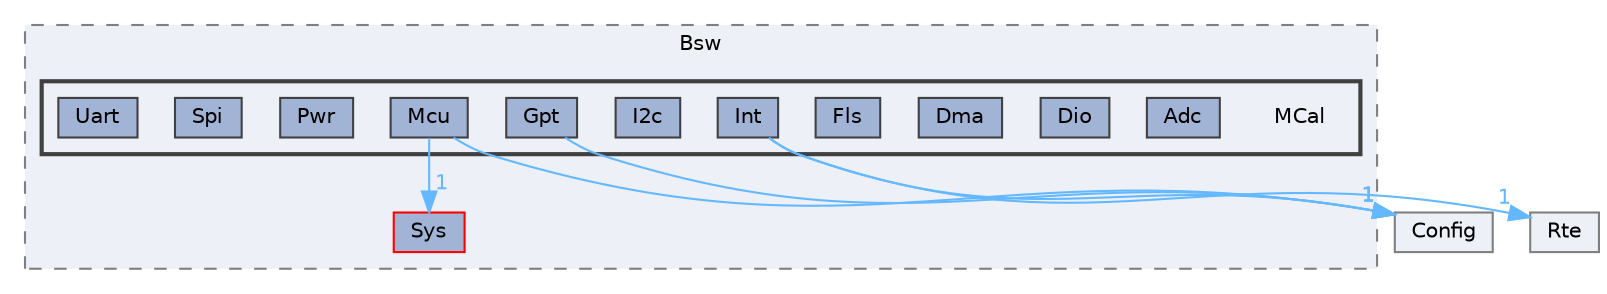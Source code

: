 digraph "Project/avProj/Bsw/MCal"
{
 // LATEX_PDF_SIZE
  bgcolor="transparent";
  edge [fontname=Helvetica,fontsize=10,labelfontname=Helvetica,labelfontsize=10];
  node [fontname=Helvetica,fontsize=10,shape=box,height=0.2,width=0.4];
  compound=true
  subgraph clusterdir_049f93a99a76288d022dcf0077f4e815 {
    graph [ bgcolor="#edf0f7", pencolor="grey50", label="Bsw", fontname=Helvetica,fontsize=10 style="filled,dashed", URL="dir_049f93a99a76288d022dcf0077f4e815.html",tooltip=""]
  dir_fd0ab24e3b84143c7c077472e7d1b05b [label="Sys", fillcolor="#a2b4d6", color="red", style="filled", URL="dir_fd0ab24e3b84143c7c077472e7d1b05b.html",tooltip=""];
  subgraph clusterdir_cc0b500ec8e919c53d0294e98643a39a {
    graph [ bgcolor="#edf0f7", pencolor="grey25", label="", fontname=Helvetica,fontsize=10 style="filled,bold", URL="dir_cc0b500ec8e919c53d0294e98643a39a.html",tooltip=""]
    dir_cc0b500ec8e919c53d0294e98643a39a [shape=plaintext, label="MCal"];
  dir_6a179744241ec877cc833ba7bbe230dc [label="Adc", fillcolor="#a2b4d6", color="grey25", style="filled", URL="dir_6a179744241ec877cc833ba7bbe230dc.html",tooltip=""];
  dir_708deb5ed62ea60239337e4bf6749c51 [label="Dio", fillcolor="#a2b4d6", color="grey25", style="filled", URL="dir_708deb5ed62ea60239337e4bf6749c51.html",tooltip=""];
  dir_07de6cc2ec6fa106bb92b9646aa631da [label="Dma", fillcolor="#a2b4d6", color="grey25", style="filled", URL="dir_07de6cc2ec6fa106bb92b9646aa631da.html",tooltip=""];
  dir_48717d71e3d868a4d271fda15177100c [label="Fls", fillcolor="#a2b4d6", color="grey25", style="filled", URL="dir_48717d71e3d868a4d271fda15177100c.html",tooltip=""];
  dir_688474f95ecdc652066cf3ae7dc90354 [label="Gpt", fillcolor="#a2b4d6", color="grey25", style="filled", URL="dir_688474f95ecdc652066cf3ae7dc90354.html",tooltip=""];
  dir_742c6d970ce452c69d504118449242cd [label="I2c", fillcolor="#a2b4d6", color="grey25", style="filled", URL="dir_742c6d970ce452c69d504118449242cd.html",tooltip=""];
  dir_1c9b56585c91cd8bde7a3351a323d00c [label="Int", fillcolor="#a2b4d6", color="grey25", style="filled", URL="dir_1c9b56585c91cd8bde7a3351a323d00c.html",tooltip=""];
  dir_d079e3ce8f41bec91a81ea087e9aafcd [label="Mcu", fillcolor="#a2b4d6", color="grey25", style="filled", URL="dir_d079e3ce8f41bec91a81ea087e9aafcd.html",tooltip=""];
  dir_6c8aa749f647f6ea342e4d2d7c9b7919 [label="Pwr", fillcolor="#a2b4d6", color="grey25", style="filled", URL="dir_6c8aa749f647f6ea342e4d2d7c9b7919.html",tooltip=""];
  dir_ec51c196dff892503f14668485d734fd [label="Spi", fillcolor="#a2b4d6", color="grey25", style="filled", URL="dir_ec51c196dff892503f14668485d734fd.html",tooltip=""];
  dir_f225c10064a3680574475b53dd5cec1a [label="Uart", fillcolor="#a2b4d6", color="grey25", style="filled", URL="dir_f225c10064a3680574475b53dd5cec1a.html",tooltip=""];
  }
  }
  dir_44ac158177b38012ded29e0bce1ce711 [label="Rte", fillcolor="#edf0f7", color="grey50", style="filled", URL="dir_44ac158177b38012ded29e0bce1ce711.html",tooltip=""];
  dir_6372c9833482547caa045621d154f9b9 [label="Config", fillcolor="#edf0f7", color="grey50", style="filled", URL="dir_6372c9833482547caa045621d154f9b9.html",tooltip=""];
  dir_688474f95ecdc652066cf3ae7dc90354->dir_6372c9833482547caa045621d154f9b9 [headlabel="1", labeldistance=1.5 headhref="dir_000049_000024.html" color="steelblue1" fontcolor="steelblue1"];
  dir_1c9b56585c91cd8bde7a3351a323d00c->dir_44ac158177b38012ded29e0bce1ce711 [headlabel="1", labeldistance=1.5 headhref="dir_000057_000082.html" color="steelblue1" fontcolor="steelblue1"];
  dir_1c9b56585c91cd8bde7a3351a323d00c->dir_6372c9833482547caa045621d154f9b9 [headlabel="1", labeldistance=1.5 headhref="dir_000057_000024.html" color="steelblue1" fontcolor="steelblue1"];
  dir_d079e3ce8f41bec91a81ea087e9aafcd->dir_6372c9833482547caa045621d154f9b9 [headlabel="1", labeldistance=1.5 headhref="dir_000068_000024.html" color="steelblue1" fontcolor="steelblue1"];
  dir_d079e3ce8f41bec91a81ea087e9aafcd->dir_fd0ab24e3b84143c7c077472e7d1b05b [headlabel="1", labeldistance=1.5 headhref="dir_000068_000097.html" color="steelblue1" fontcolor="steelblue1"];
}
